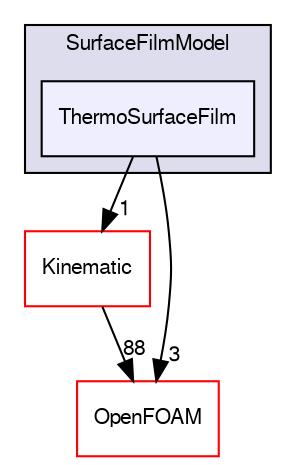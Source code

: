 digraph "src/lagrangian/intermediate/submodels/Thermodynamic/SurfaceFilmModel/ThermoSurfaceFilm" {
  bgcolor=transparent;
  compound=true
  node [ fontsize="10", fontname="FreeSans"];
  edge [ labelfontsize="10", labelfontname="FreeSans"];
  subgraph clusterdir_685b5eb119739f2702439e0c19587c12 {
    graph [ bgcolor="#ddddee", pencolor="black", label="SurfaceFilmModel" fontname="FreeSans", fontsize="10", URL="dir_685b5eb119739f2702439e0c19587c12.html"]
  dir_e702093de7f866a24284add8fc479d1e [shape=box, label="ThermoSurfaceFilm", style="filled", fillcolor="#eeeeff", pencolor="black", URL="dir_e702093de7f866a24284add8fc479d1e.html"];
  }
  dir_280ce042c33ce1e00a1fb89491254772 [shape=box label="Kinematic" color="red" URL="dir_280ce042c33ce1e00a1fb89491254772.html"];
  dir_c5473ff19b20e6ec4dfe5c310b3778a8 [shape=box label="OpenFOAM" color="red" URL="dir_c5473ff19b20e6ec4dfe5c310b3778a8.html"];
  dir_280ce042c33ce1e00a1fb89491254772->dir_c5473ff19b20e6ec4dfe5c310b3778a8 [headlabel="88", labeldistance=1.5 headhref="dir_001337_001732.html"];
  dir_e702093de7f866a24284add8fc479d1e->dir_280ce042c33ce1e00a1fb89491254772 [headlabel="1", labeldistance=1.5 headhref="dir_001464_001337.html"];
  dir_e702093de7f866a24284add8fc479d1e->dir_c5473ff19b20e6ec4dfe5c310b3778a8 [headlabel="3", labeldistance=1.5 headhref="dir_001464_001732.html"];
}
